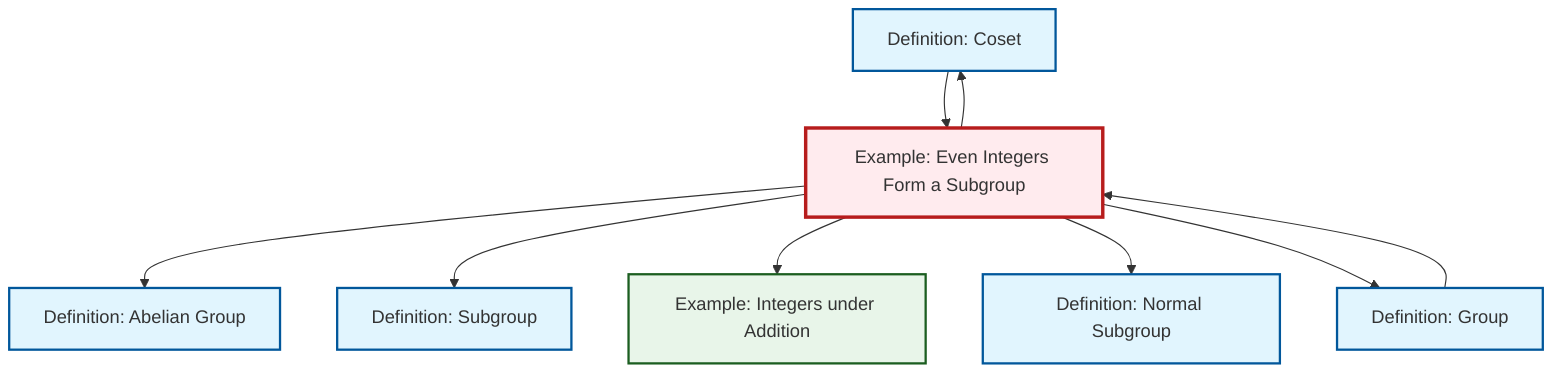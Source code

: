 graph TD
    classDef definition fill:#e1f5fe,stroke:#01579b,stroke-width:2px
    classDef theorem fill:#f3e5f5,stroke:#4a148c,stroke-width:2px
    classDef axiom fill:#fff3e0,stroke:#e65100,stroke-width:2px
    classDef example fill:#e8f5e9,stroke:#1b5e20,stroke-width:2px
    classDef current fill:#ffebee,stroke:#b71c1c,stroke-width:3px
    def-subgroup["Definition: Subgroup"]:::definition
    def-normal-subgroup["Definition: Normal Subgroup"]:::definition
    def-abelian-group["Definition: Abelian Group"]:::definition
    ex-integers-addition["Example: Integers under Addition"]:::example
    def-coset["Definition: Coset"]:::definition
    ex-even-integers-subgroup["Example: Even Integers Form a Subgroup"]:::example
    def-group["Definition: Group"]:::definition
    ex-even-integers-subgroup --> def-coset
    ex-even-integers-subgroup --> def-abelian-group
    def-group --> ex-even-integers-subgroup
    ex-even-integers-subgroup --> def-subgroup
    ex-even-integers-subgroup --> ex-integers-addition
    ex-even-integers-subgroup --> def-normal-subgroup
    def-coset --> ex-even-integers-subgroup
    ex-even-integers-subgroup --> def-group
    class ex-even-integers-subgroup current